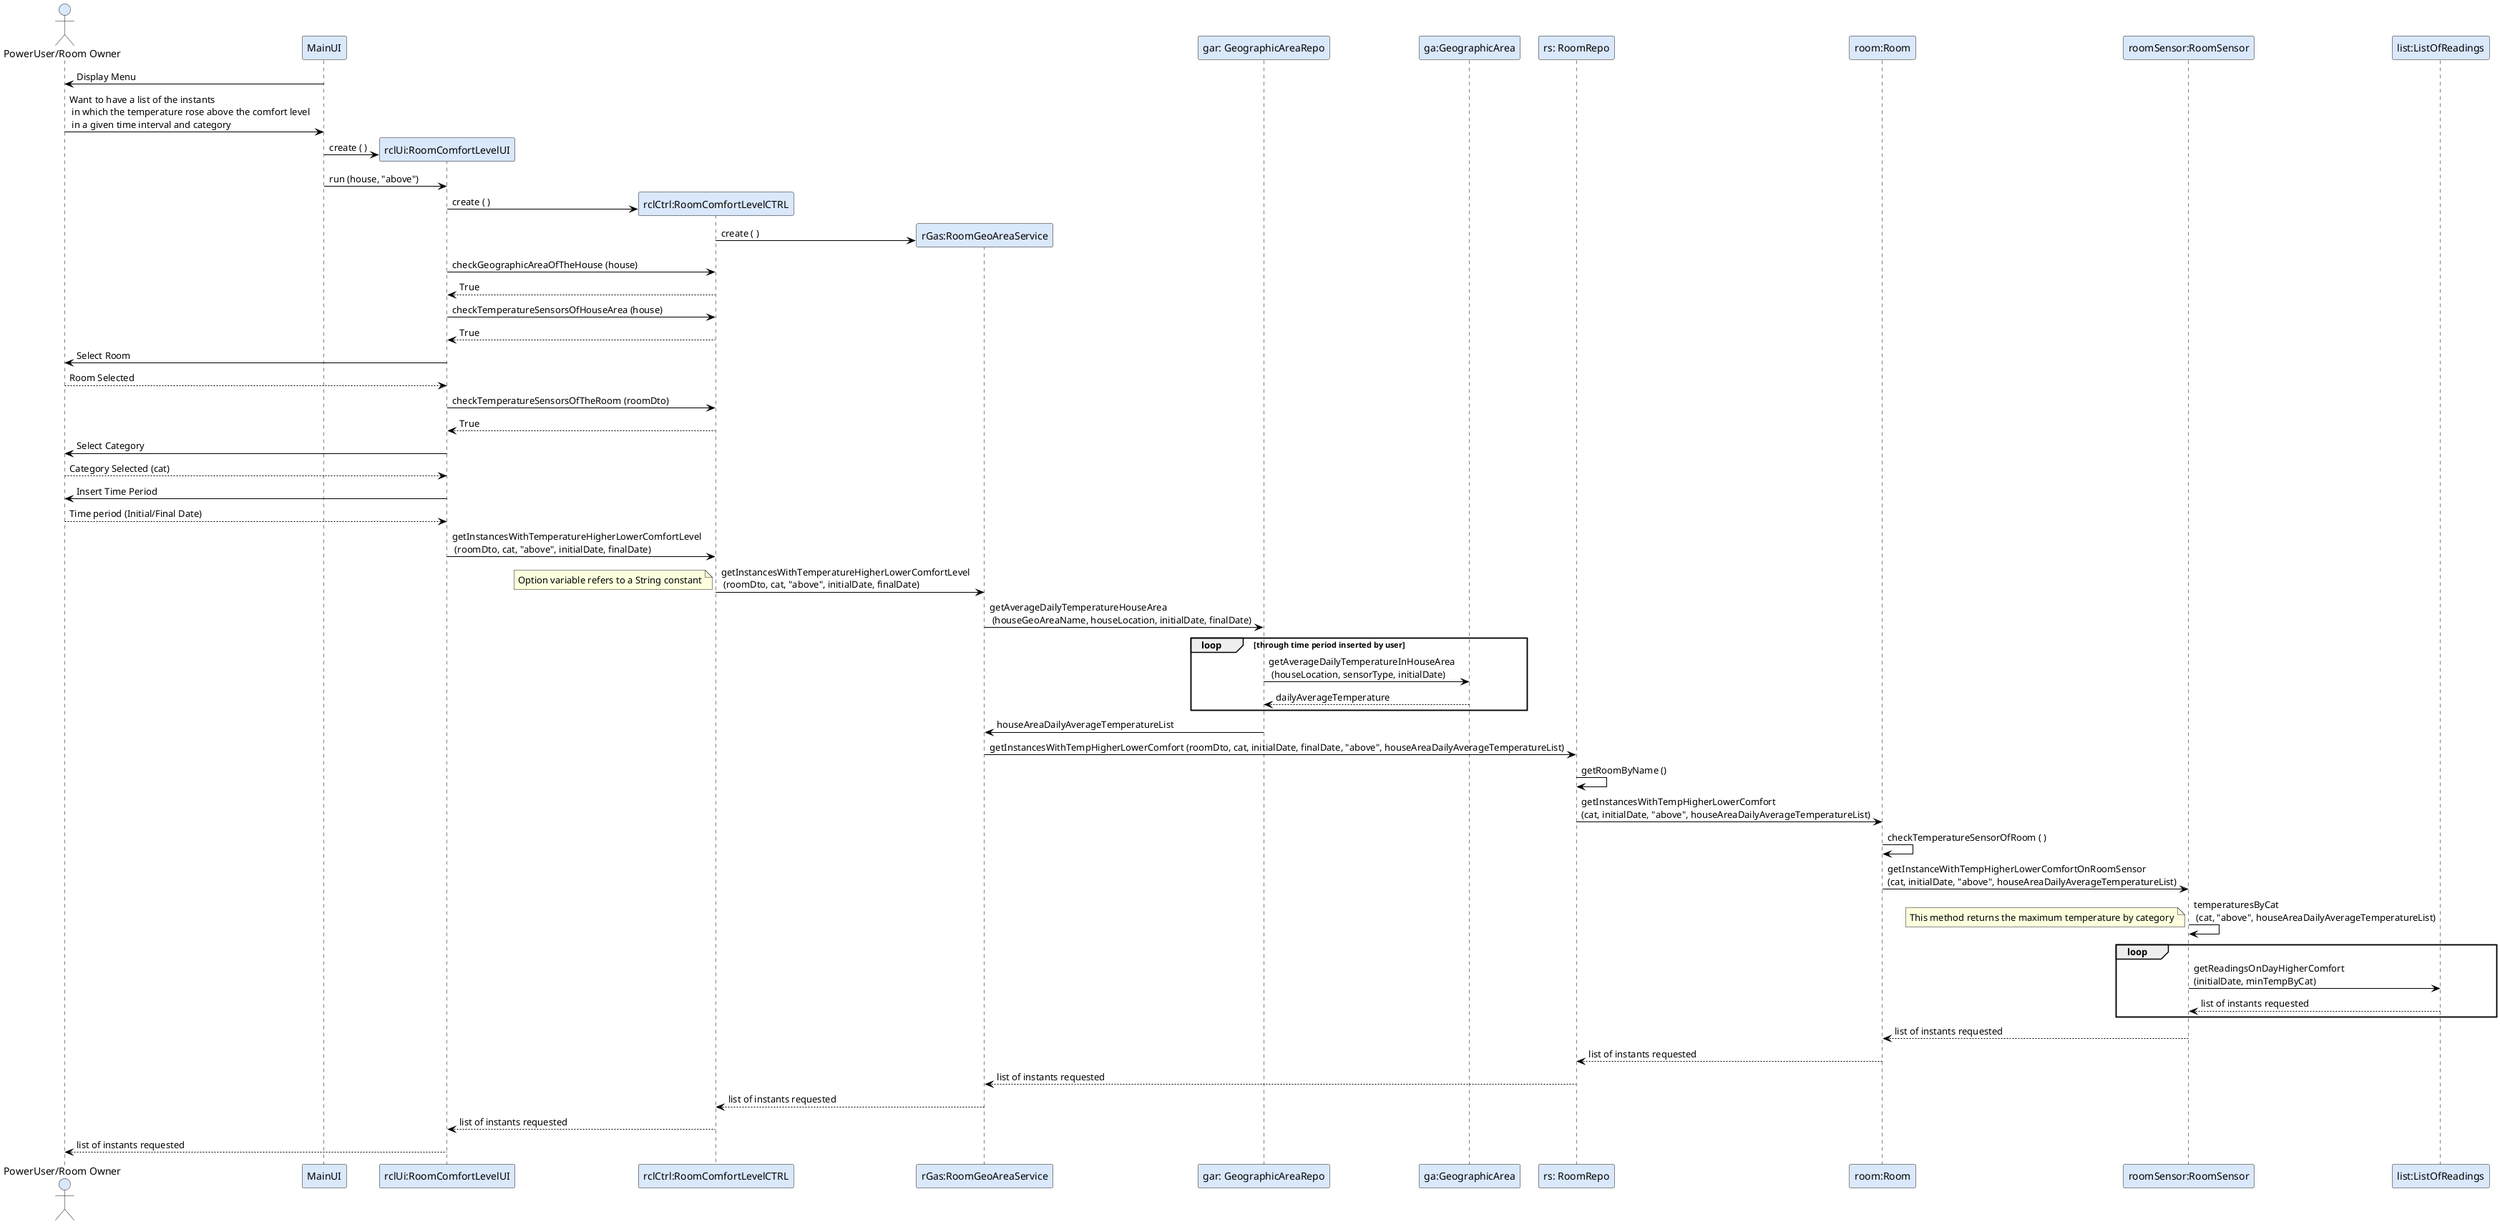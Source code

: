 @startuml

actor "PowerUser/Room Owner" as PU #DAE8FC
participant "MainUI" as MUI #DAE8FC
participant "rclUi:RoomComfortLevelUI" as UI #DAE8FC
participant "rclCtrl:RoomComfortLevelCTRL" as C #DAE8FC
participant "rGas:RoomGeoAreaService" as CTRL #DAE8FC
participant "gar: GeographicAreaRepo" as GAS #DAE8FC
participant "ga:GeographicArea" as GA #DAE8FC
participant "rs: RoomRepo" as RS #DAE8FC
participant "room:Room" as R #DAE8FC
participant "roomSensor:RoomSensor" as RSE #DAE8FC
participant "list:ListOfReadings" as LR #DAE8FC

skinparam actor {
	BorderColor 6C8EBF
}

skinparam participant {
	BorderColor 6C8EBF
}

skinparam shadowing false

skinparam sequence {
	ArrowColor BLACK
	ActorBorderColor DeepSkyBlue
	LifeLineBorderColor BLACK
}


MUI-> PU: Display Menu
PU -> MUI : Want to have a list of the instants \n in which the temperature rose above the comfort level \n in a given time interval and category

create UI

MUI -> UI : create ( )
MUI -> UI : run (house, "above")

create C

UI -> C : create ( )

create CTRL

C -> CTRL : create ( )

UI ->C : checkGeographicAreaOfTheHouse (house)
UI <-- C : True
UI ->C : checkTemperatureSensorsOfHouseArea (house)
UI <-- C : True

PU <- UI : Select Room
PU --> UI : Room Selected

UI ->C : checkTemperatureSensorsOfTheRoom (roomDto)
UI <-- C : True

PU <- UI : Select Category
PU --> UI : Category Selected (cat)
PU <- UI : Insert Time Period
PU --> UI : Time period (Initial/Final Date)

UI -> C : getInstancesWithTemperatureHigherLowerComfortLevel \n (roomDto, cat, "above", initialDate, finalDate)
C -> CTRL : getInstancesWithTemperatureHigherLowerComfortLevel \n (roomDto, cat, "above", initialDate, finalDate)
note left
	Option variable refers to a String constant
end note
CTRL -> GAS : getAverageDailyTemperatureHouseArea \n (houseGeoAreaName, houseLocation, initialDate, finalDate)

loop through time period inserted by user
GAS -> GA : getAverageDailyTemperatureInHouseArea \n (houseLocation, sensorType, initialDate)
GAS <-- GA : dailyAverageTemperature
end

CTRL <- GAS : houseAreaDailyAverageTemperatureList

CTRL -> RS : getInstancesWithTempHigherLowerComfort (roomDto, cat, initialDate, finalDate, "above", houseAreaDailyAverageTemperatureList)

RS -> RS : getRoomByName ()

RS -> R : getInstancesWithTempHigherLowerComfort\n(cat, initialDate, "above", houseAreaDailyAverageTemperatureList)
R -> R : checkTemperatureSensorOfRoom ( )
R -> RSE : getInstanceWithTempHigherLowerComfortOnRoomSensor\n(cat, initialDate, "above", houseAreaDailyAverageTemperatureList)
RSE -> RSE: temperaturesByCat \n (cat, "above", houseAreaDailyAverageTemperatureList)
note left
	This method returns the maximum temperature by category
end note
loop
RSE -> LR : getReadingsOnDayHigherComfort \n(initialDate, minTempByCat)
RSE <-- LR : list of instants requested
end
R <-- RSE : list of instants requested
RS <-- R : list of instants requested

CTRL <-- RS : list of instants requested
C <-- CTRL : list of instants requested
UI <-- C : list of instants requested
PU <-- UI : list of instants requested

@enduml